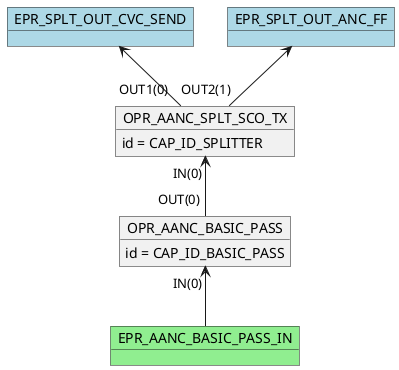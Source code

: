@startuml

    object OPR_AANC_SPLT_SCO_TX
    OPR_AANC_SPLT_SCO_TX : id = CAP_ID_SPLITTER
    object OPR_AANC_BASIC_PASS
    OPR_AANC_BASIC_PASS : id = CAP_ID_BASIC_PASS
    OPR_AANC_SPLT_SCO_TX "IN(0)"<-- "OUT(0)" OPR_AANC_BASIC_PASS
    object EPR_AANC_BASIC_PASS_IN #lightgreen
    OPR_AANC_BASIC_PASS "IN(0)" <-- EPR_AANC_BASIC_PASS_IN
    object EPR_SPLT_OUT_CVC_SEND #lightblue
    EPR_SPLT_OUT_CVC_SEND <-- "OUT1(0)" OPR_AANC_SPLT_SCO_TX
    object EPR_SPLT_OUT_ANC_FF #lightblue
    EPR_SPLT_OUT_ANC_FF <-- "OUT2(1)" OPR_AANC_SPLT_SCO_TX
@enduml
